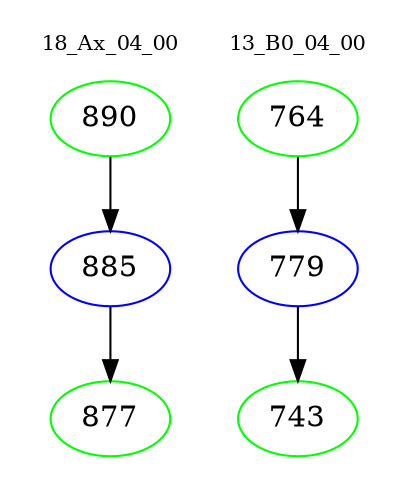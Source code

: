 digraph{
subgraph cluster_0 {
color = white
label = "18_Ax_04_00";
fontsize=10;
T0_890 [label="890", color="green"]
T0_890 -> T0_885 [color="black"]
T0_885 [label="885", color="blue"]
T0_885 -> T0_877 [color="black"]
T0_877 [label="877", color="green"]
}
subgraph cluster_1 {
color = white
label = "13_B0_04_00";
fontsize=10;
T1_764 [label="764", color="green"]
T1_764 -> T1_779 [color="black"]
T1_779 [label="779", color="blue"]
T1_779 -> T1_743 [color="black"]
T1_743 [label="743", color="green"]
}
}
